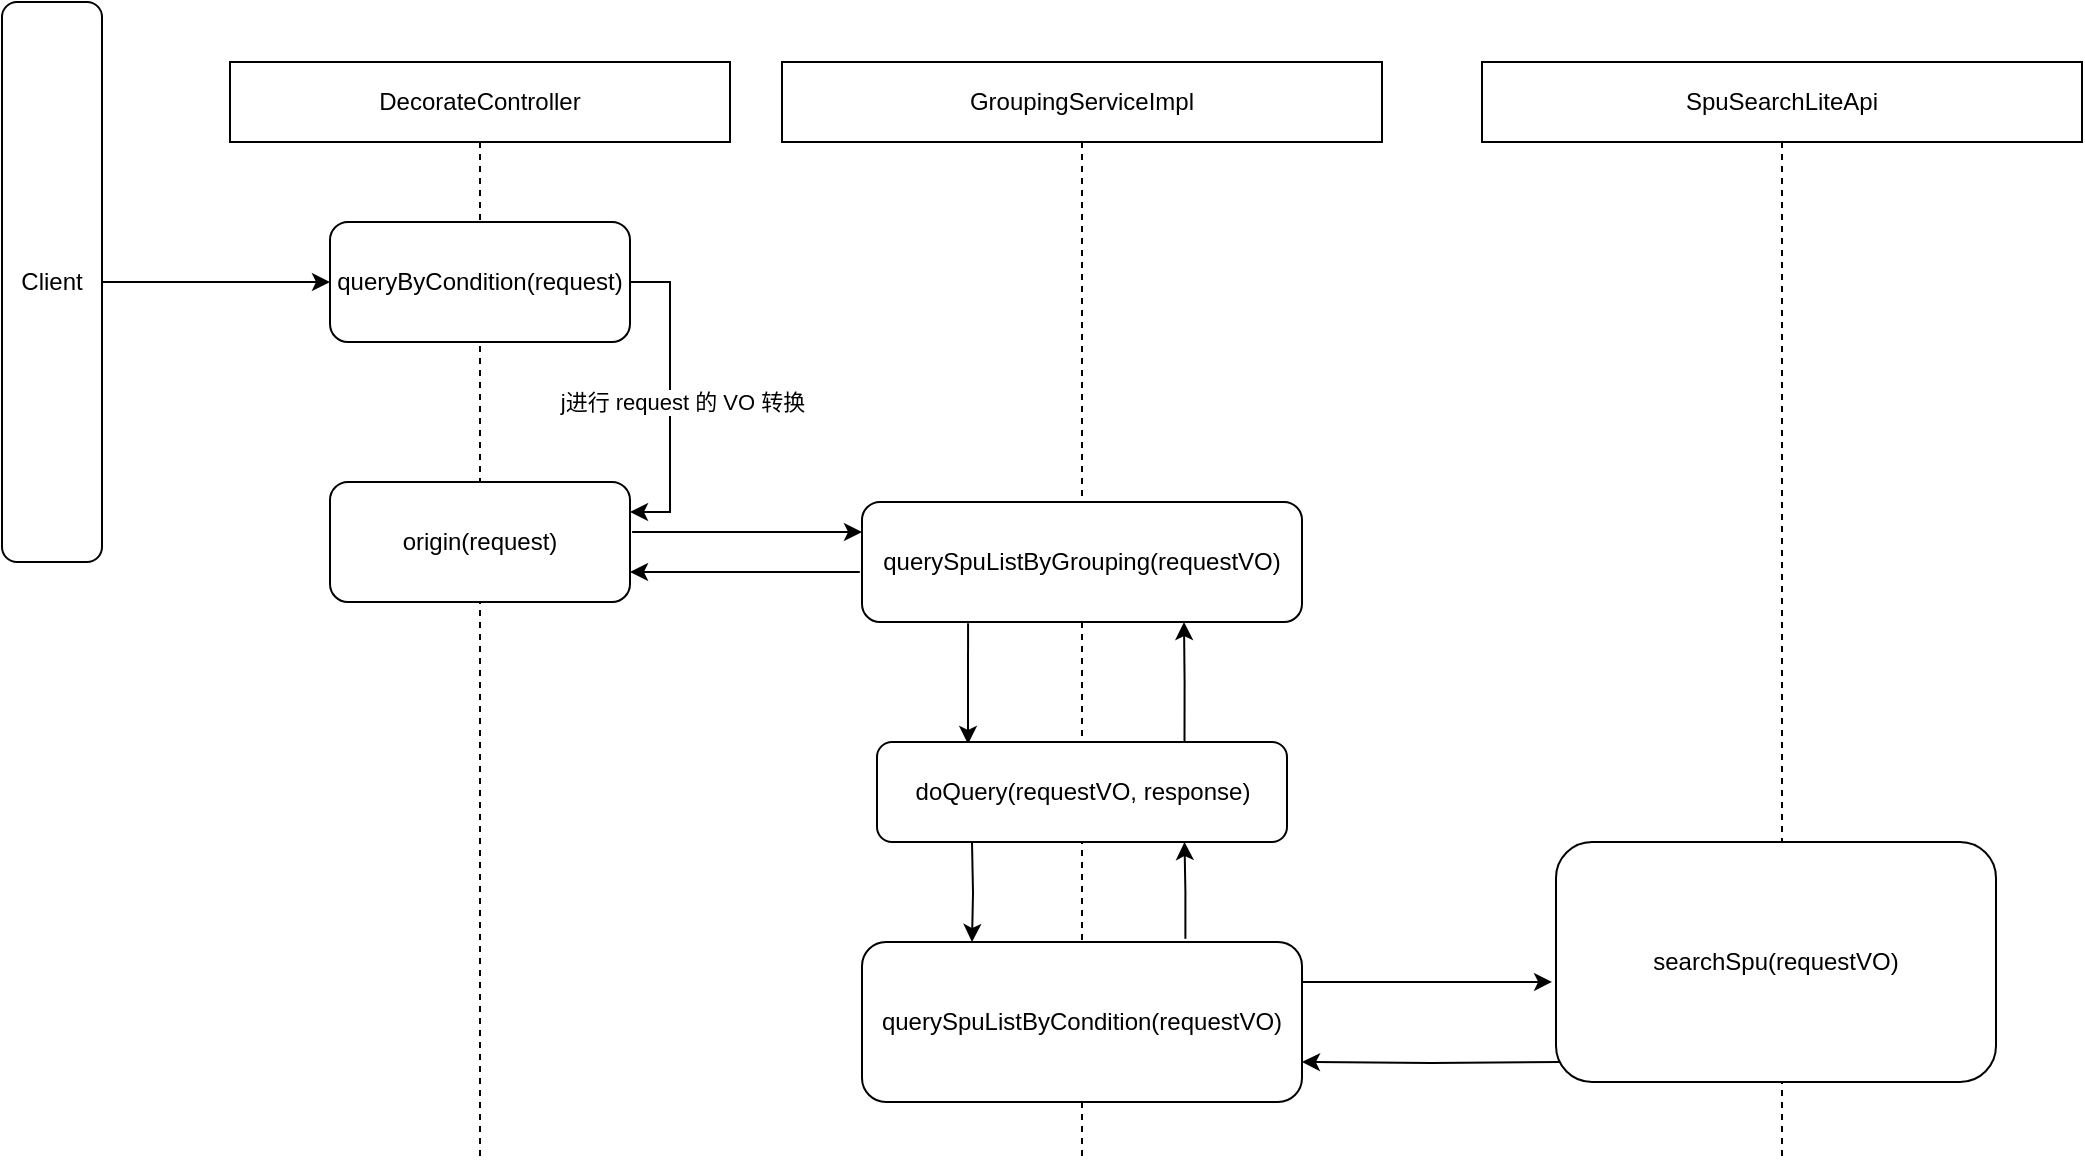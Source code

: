 <mxfile version="20.6.0" type="github">
  <diagram id="fwG7JPQ1PlgV7cjP7vGq" name="第 1 页">
    <mxGraphModel dx="1185" dy="597" grid="1" gridSize="10" guides="1" tooltips="1" connect="1" arrows="1" fold="1" page="1" pageScale="1" pageWidth="827" pageHeight="1169" math="0" shadow="0">
      <root>
        <mxCell id="0" />
        <mxCell id="1" parent="0" />
        <mxCell id="s-cP2JgDxqyjipvLWrZl-4" value="DecorateController" style="shape=umlLifeline;perimeter=lifelinePerimeter;whiteSpace=wrap;html=1;container=1;collapsible=0;recursiveResize=0;outlineConnect=0;" parent="1" vertex="1">
          <mxGeometry x="164" y="250" width="250" height="550" as="geometry" />
        </mxCell>
        <mxCell id="s-cP2JgDxqyjipvLWrZl-16" style="edgeStyle=orthogonalEdgeStyle;rounded=0;orthogonalLoop=1;jettySize=auto;html=1;exitX=1;exitY=0.5;exitDx=0;exitDy=0;entryX=1;entryY=0.25;entryDx=0;entryDy=0;" parent="s-cP2JgDxqyjipvLWrZl-4" source="s-cP2JgDxqyjipvLWrZl-7" target="s-cP2JgDxqyjipvLWrZl-8" edge="1">
          <mxGeometry relative="1" as="geometry" />
        </mxCell>
        <mxCell id="s-cP2JgDxqyjipvLWrZl-21" value="j进行 request 的 VO 转换" style="edgeLabel;html=1;align=center;verticalAlign=middle;resizable=0;points=[];" parent="s-cP2JgDxqyjipvLWrZl-16" vertex="1" connectable="0">
          <mxGeometry x="0.303" y="3" relative="1" as="geometry">
            <mxPoint x="3" y="-21" as="offset" />
          </mxGeometry>
        </mxCell>
        <mxCell id="s-cP2JgDxqyjipvLWrZl-7" value="queryByCondition(request)" style="rounded=1;whiteSpace=wrap;html=1;" parent="s-cP2JgDxqyjipvLWrZl-4" vertex="1">
          <mxGeometry x="50" y="80" width="150" height="60" as="geometry" />
        </mxCell>
        <mxCell id="s-cP2JgDxqyjipvLWrZl-8" value="origin(request)" style="rounded=1;whiteSpace=wrap;html=1;" parent="s-cP2JgDxqyjipvLWrZl-4" vertex="1">
          <mxGeometry x="50" y="210" width="150" height="60" as="geometry" />
        </mxCell>
        <mxCell id="s-cP2JgDxqyjipvLWrZl-9" style="edgeStyle=orthogonalEdgeStyle;rounded=0;orthogonalLoop=1;jettySize=auto;html=1;entryX=0;entryY=0.5;entryDx=0;entryDy=0;" parent="1" source="s-cP2JgDxqyjipvLWrZl-6" target="s-cP2JgDxqyjipvLWrZl-7" edge="1">
          <mxGeometry relative="1" as="geometry" />
        </mxCell>
        <mxCell id="s-cP2JgDxqyjipvLWrZl-6" value="Client" style="rounded=1;whiteSpace=wrap;html=1;" parent="1" vertex="1">
          <mxGeometry x="50" y="220" width="50" height="280" as="geometry" />
        </mxCell>
        <mxCell id="s-cP2JgDxqyjipvLWrZl-12" value="GroupingServiceImpl" style="shape=umlLifeline;perimeter=lifelinePerimeter;whiteSpace=wrap;html=1;container=1;collapsible=0;recursiveResize=0;outlineConnect=0;" parent="1" vertex="1">
          <mxGeometry x="440" y="250" width="300" height="550" as="geometry" />
        </mxCell>
        <mxCell id="s-cP2JgDxqyjipvLWrZl-23" style="edgeStyle=orthogonalEdgeStyle;rounded=0;orthogonalLoop=1;jettySize=auto;html=1;exitX=0.241;exitY=1.011;exitDx=0;exitDy=0;entryX=0.222;entryY=0.02;entryDx=0;entryDy=0;entryPerimeter=0;exitPerimeter=0;" parent="s-cP2JgDxqyjipvLWrZl-12" source="s-cP2JgDxqyjipvLWrZl-15" target="s-cP2JgDxqyjipvLWrZl-22" edge="1">
          <mxGeometry relative="1" as="geometry" />
        </mxCell>
        <mxCell id="s-cP2JgDxqyjipvLWrZl-15" value="querySpuListByGrouping(requestVO)" style="rounded=1;whiteSpace=wrap;html=1;" parent="s-cP2JgDxqyjipvLWrZl-12" vertex="1">
          <mxGeometry x="40" y="220" width="220" height="60" as="geometry" />
        </mxCell>
        <mxCell id="s-cP2JgDxqyjipvLWrZl-24" style="edgeStyle=orthogonalEdgeStyle;rounded=0;orthogonalLoop=1;jettySize=auto;html=1;exitX=0.75;exitY=0;exitDx=0;exitDy=0;" parent="s-cP2JgDxqyjipvLWrZl-12" source="s-cP2JgDxqyjipvLWrZl-22" edge="1">
          <mxGeometry relative="1" as="geometry">
            <mxPoint x="201" y="280" as="targetPoint" />
          </mxGeometry>
        </mxCell>
        <mxCell id="s-cP2JgDxqyjipvLWrZl-26" style="edgeStyle=orthogonalEdgeStyle;rounded=0;orthogonalLoop=1;jettySize=auto;html=1;entryX=0.25;entryY=0;entryDx=0;entryDy=0;" parent="s-cP2JgDxqyjipvLWrZl-12" target="s-cP2JgDxqyjipvLWrZl-25" edge="1">
          <mxGeometry relative="1" as="geometry">
            <mxPoint x="95" y="390" as="sourcePoint" />
          </mxGeometry>
        </mxCell>
        <mxCell id="s-cP2JgDxqyjipvLWrZl-22" value="doQuery(requestVO, response)" style="rounded=1;whiteSpace=wrap;html=1;" parent="s-cP2JgDxqyjipvLWrZl-12" vertex="1">
          <mxGeometry x="47.5" y="340" width="205" height="50" as="geometry" />
        </mxCell>
        <mxCell id="s-cP2JgDxqyjipvLWrZl-27" style="edgeStyle=orthogonalEdgeStyle;rounded=0;orthogonalLoop=1;jettySize=auto;html=1;exitX=0.735;exitY=-0.02;exitDx=0;exitDy=0;entryX=0.75;entryY=1;entryDx=0;entryDy=0;exitPerimeter=0;" parent="s-cP2JgDxqyjipvLWrZl-12" source="s-cP2JgDxqyjipvLWrZl-25" target="s-cP2JgDxqyjipvLWrZl-22" edge="1">
          <mxGeometry relative="1" as="geometry" />
        </mxCell>
        <mxCell id="s-cP2JgDxqyjipvLWrZl-25" value="querySpuListByCondition(requestVO)" style="rounded=1;whiteSpace=wrap;html=1;" parent="s-cP2JgDxqyjipvLWrZl-12" vertex="1">
          <mxGeometry x="40" y="440" width="220" height="80" as="geometry" />
        </mxCell>
        <mxCell id="s-cP2JgDxqyjipvLWrZl-19" style="edgeStyle=orthogonalEdgeStyle;rounded=0;orthogonalLoop=1;jettySize=auto;html=1;exitX=1.007;exitY=0.417;exitDx=0;exitDy=0;entryX=0;entryY=0.25;entryDx=0;entryDy=0;exitPerimeter=0;" parent="1" source="s-cP2JgDxqyjipvLWrZl-8" target="s-cP2JgDxqyjipvLWrZl-15" edge="1">
          <mxGeometry relative="1" as="geometry">
            <mxPoint x="450" y="490" as="targetPoint" />
          </mxGeometry>
        </mxCell>
        <mxCell id="s-cP2JgDxqyjipvLWrZl-20" style="edgeStyle=orthogonalEdgeStyle;rounded=0;orthogonalLoop=1;jettySize=auto;html=1;entryX=1;entryY=0.75;entryDx=0;entryDy=0;exitX=-0.005;exitY=0.583;exitDx=0;exitDy=0;exitPerimeter=0;" parent="1" source="s-cP2JgDxqyjipvLWrZl-15" target="s-cP2JgDxqyjipvLWrZl-8" edge="1">
          <mxGeometry relative="1" as="geometry">
            <mxPoint x="450" y="505" as="sourcePoint" />
          </mxGeometry>
        </mxCell>
        <mxCell id="s-cP2JgDxqyjipvLWrZl-28" value="SpuSearchLiteApi" style="shape=umlLifeline;perimeter=lifelinePerimeter;whiteSpace=wrap;html=1;container=1;collapsible=0;recursiveResize=0;outlineConnect=0;" parent="1" vertex="1">
          <mxGeometry x="790" y="250" width="300" height="550" as="geometry" />
        </mxCell>
        <mxCell id="s-cP2JgDxqyjipvLWrZl-30" value="searchSpu(requestVO)" style="rounded=1;whiteSpace=wrap;html=1;" parent="s-cP2JgDxqyjipvLWrZl-28" vertex="1">
          <mxGeometry x="37" y="390" width="220" height="120" as="geometry" />
        </mxCell>
        <mxCell id="s-cP2JgDxqyjipvLWrZl-36" style="edgeStyle=orthogonalEdgeStyle;rounded=0;orthogonalLoop=1;jettySize=auto;html=1;exitX=1;exitY=0.25;exitDx=0;exitDy=0;entryX=-0.009;entryY=0.583;entryDx=0;entryDy=0;entryPerimeter=0;" parent="1" source="s-cP2JgDxqyjipvLWrZl-25" target="s-cP2JgDxqyjipvLWrZl-30" edge="1">
          <mxGeometry relative="1" as="geometry" />
        </mxCell>
        <mxCell id="s-cP2JgDxqyjipvLWrZl-37" style="edgeStyle=orthogonalEdgeStyle;rounded=0;orthogonalLoop=1;jettySize=auto;html=1;entryX=1;entryY=0.75;entryDx=0;entryDy=0;" parent="1" target="s-cP2JgDxqyjipvLWrZl-25" edge="1">
          <mxGeometry relative="1" as="geometry">
            <mxPoint x="829" y="750" as="sourcePoint" />
          </mxGeometry>
        </mxCell>
      </root>
    </mxGraphModel>
  </diagram>
</mxfile>
